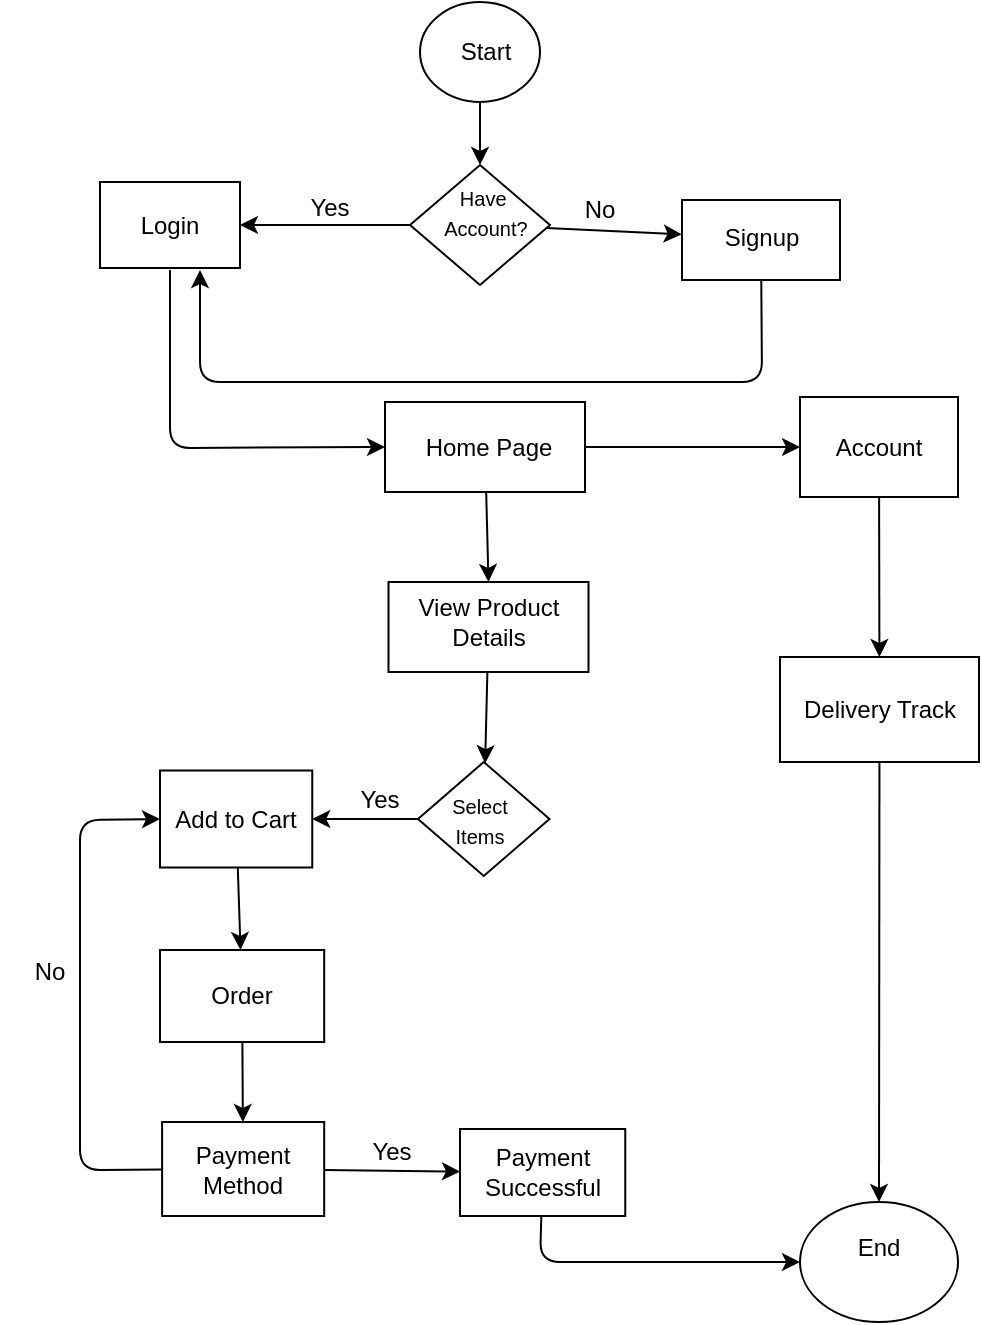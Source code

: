 <mxfile>
    <diagram id="6lUTx84YivqdOqJBPVTk" name="Page-1">
        <mxGraphModel dx="1073" dy="831" grid="0" gridSize="10" guides="1" tooltips="1" connect="1" arrows="1" fold="1" page="1" pageScale="1" pageWidth="850" pageHeight="1100" background="#FFFFFF" math="0" shadow="0">
            <root>
                <mxCell id="0"/>
                <mxCell id="1" parent="0"/>
                <mxCell id="56" style="edgeStyle=none;html=1;entryX=0.5;entryY=0;entryDx=0;entryDy=0;" edge="1" parent="1" source="2" target="55">
                    <mxGeometry relative="1" as="geometry"/>
                </mxCell>
                <mxCell id="2" value="" style="ellipse;whiteSpace=wrap;html=1;" parent="1" vertex="1">
                    <mxGeometry x="360" y="10" width="60" height="50" as="geometry"/>
                </mxCell>
                <mxCell id="3" value="" style="rounded=0;whiteSpace=wrap;html=1;" parent="1" vertex="1">
                    <mxGeometry x="200" y="100" width="70" height="43" as="geometry"/>
                </mxCell>
                <mxCell id="72" style="edgeStyle=none;html=1;entryX=0.5;entryY=0;entryDx=0;entryDy=0;" edge="1" parent="1" source="4" target="73">
                    <mxGeometry relative="1" as="geometry">
                        <mxPoint x="396" y="290" as="targetPoint"/>
                    </mxGeometry>
                </mxCell>
                <mxCell id="90" value="" style="edgeStyle=none;html=1;" edge="1" parent="1" source="4" target="89">
                    <mxGeometry relative="1" as="geometry"/>
                </mxCell>
                <mxCell id="4" value="" style="rounded=0;whiteSpace=wrap;html=1;" parent="1" vertex="1">
                    <mxGeometry x="342.5" y="210" width="100" height="45" as="geometry"/>
                </mxCell>
                <mxCell id="10" value="Start" style="text;html=1;align=center;verticalAlign=middle;whiteSpace=wrap;rounded=0;" parent="1" vertex="1">
                    <mxGeometry x="362.5" y="20" width="60" height="30" as="geometry"/>
                </mxCell>
                <mxCell id="67" style="edgeStyle=none;html=1;entryX=0;entryY=0.5;entryDx=0;entryDy=0;" edge="1" parent="1" source="11" target="4">
                    <mxGeometry relative="1" as="geometry">
                        <Array as="points">
                            <mxPoint x="235" y="233"/>
                        </Array>
                    </mxGeometry>
                </mxCell>
                <mxCell id="11" value="Login&lt;div&gt;&lt;br&gt;&lt;/div&gt;" style="text;html=1;align=center;verticalAlign=middle;whiteSpace=wrap;rounded=0;" parent="1" vertex="1">
                    <mxGeometry x="205" y="114" width="60" height="30" as="geometry"/>
                </mxCell>
                <mxCell id="70" style="edgeStyle=none;html=1;entryX=0.75;entryY=1;entryDx=0;entryDy=0;" edge="1" parent="1" source="50" target="11">
                    <mxGeometry relative="1" as="geometry">
                        <Array as="points">
                            <mxPoint x="531" y="200"/>
                            <mxPoint x="250" y="200"/>
                        </Array>
                    </mxGeometry>
                </mxCell>
                <mxCell id="50" value="" style="rounded=0;whiteSpace=wrap;html=1;" vertex="1" parent="1">
                    <mxGeometry x="491" y="109" width="79" height="40" as="geometry"/>
                </mxCell>
                <mxCell id="51" value="&lt;div&gt;Signup&lt;/div&gt;" style="text;html=1;align=center;verticalAlign=middle;whiteSpace=wrap;rounded=0;" vertex="1" parent="1">
                    <mxGeometry x="500.5" y="113" width="60" height="30" as="geometry"/>
                </mxCell>
                <mxCell id="57" style="edgeStyle=none;html=1;entryX=1;entryY=0.5;entryDx=0;entryDy=0;" edge="1" parent="1" source="55" target="3">
                    <mxGeometry relative="1" as="geometry"/>
                </mxCell>
                <mxCell id="59" style="edgeStyle=none;html=1;entryX=-0.002;entryY=0.429;entryDx=0;entryDy=0;entryPerimeter=0;" edge="1" parent="1" source="55" target="50">
                    <mxGeometry relative="1" as="geometry"/>
                </mxCell>
                <mxCell id="55" value="" style="rhombus;whiteSpace=wrap;html=1;" vertex="1" parent="1">
                    <mxGeometry x="355" y="91.5" width="70" height="60" as="geometry"/>
                </mxCell>
                <mxCell id="60" value="&lt;div&gt;&lt;font style=&quot;font-size: 10px;&quot;&gt;Have&amp;nbsp;&lt;br&gt;Account?&lt;/font&gt;&lt;/div&gt;" style="text;html=1;align=center;verticalAlign=middle;whiteSpace=wrap;rounded=0;" vertex="1" parent="1">
                    <mxGeometry x="362.5" y="100" width="60" height="30" as="geometry"/>
                </mxCell>
                <mxCell id="61" value="&lt;div&gt;Home Page&lt;/div&gt;" style="text;html=1;align=center;verticalAlign=middle;whiteSpace=wrap;rounded=0;" vertex="1" parent="1">
                    <mxGeometry x="358" y="217.5" width="72.5" height="30" as="geometry"/>
                </mxCell>
                <mxCell id="63" value="&lt;div&gt;Yes&lt;/div&gt;" style="text;html=1;align=center;verticalAlign=middle;whiteSpace=wrap;rounded=0;" vertex="1" parent="1">
                    <mxGeometry x="275" y="98" width="80" height="30" as="geometry"/>
                </mxCell>
                <mxCell id="64" value="No" style="text;html=1;align=center;verticalAlign=middle;whiteSpace=wrap;rounded=0;" vertex="1" parent="1">
                    <mxGeometry x="425" y="109" width="50" height="10.5" as="geometry"/>
                </mxCell>
                <mxCell id="77" style="edgeStyle=none;html=1;" edge="1" parent="1" source="73" target="75">
                    <mxGeometry relative="1" as="geometry"/>
                </mxCell>
                <mxCell id="73" value="" style="rounded=0;whiteSpace=wrap;html=1;" vertex="1" parent="1">
                    <mxGeometry x="344.25" y="300" width="100" height="45" as="geometry"/>
                </mxCell>
                <mxCell id="74" value="&lt;div&gt;View Product Details&lt;/div&gt;" style="text;html=1;align=center;verticalAlign=middle;whiteSpace=wrap;rounded=0;" vertex="1" parent="1">
                    <mxGeometry x="358" y="305" width="72.5" height="30" as="geometry"/>
                </mxCell>
                <mxCell id="80" value="" style="edgeStyle=none;html=1;" edge="1" parent="1" source="75" target="79">
                    <mxGeometry relative="1" as="geometry"/>
                </mxCell>
                <mxCell id="75" value="" style="rhombus;whiteSpace=wrap;html=1;" vertex="1" parent="1">
                    <mxGeometry x="359" y="390" width="65.75" height="57" as="geometry"/>
                </mxCell>
                <mxCell id="76" value="&lt;div&gt;&lt;font style=&quot;font-size: 10px;&quot;&gt;Select Items&lt;/font&gt;&lt;/div&gt;" style="text;html=1;align=center;verticalAlign=middle;whiteSpace=wrap;rounded=0;" vertex="1" parent="1">
                    <mxGeometry x="366.88" y="410.25" width="46.25" height="16.5" as="geometry"/>
                </mxCell>
                <mxCell id="82" value="" style="edgeStyle=none;html=1;" edge="1" parent="1" source="79" target="81">
                    <mxGeometry relative="1" as="geometry"/>
                </mxCell>
                <mxCell id="79" value="Add to Cart" style="whiteSpace=wrap;html=1;" vertex="1" parent="1">
                    <mxGeometry x="230" y="394.25" width="76.13" height="48.5" as="geometry"/>
                </mxCell>
                <mxCell id="84" value="" style="edgeStyle=none;html=1;" edge="1" parent="1" source="81" target="83">
                    <mxGeometry relative="1" as="geometry"/>
                </mxCell>
                <mxCell id="81" value="Order" style="whiteSpace=wrap;html=1;" vertex="1" parent="1">
                    <mxGeometry x="230" y="484" width="82.1" height="46" as="geometry"/>
                </mxCell>
                <mxCell id="85" style="edgeStyle=none;html=1;entryX=0;entryY=0.5;entryDx=0;entryDy=0;" edge="1" parent="1" source="83" target="79">
                    <mxGeometry relative="1" as="geometry">
                        <Array as="points">
                            <mxPoint x="190" y="594"/>
                            <mxPoint x="190" y="419"/>
                        </Array>
                    </mxGeometry>
                </mxCell>
                <mxCell id="88" value="" style="edgeStyle=none;html=1;" edge="1" parent="1" source="83" target="87">
                    <mxGeometry relative="1" as="geometry"/>
                </mxCell>
                <mxCell id="83" value="Payment Method" style="whiteSpace=wrap;html=1;" vertex="1" parent="1">
                    <mxGeometry x="231.05" y="570" width="81.05" height="47" as="geometry"/>
                </mxCell>
                <mxCell id="86" value="No" style="text;html=1;align=center;verticalAlign=middle;whiteSpace=wrap;rounded=0;" vertex="1" parent="1">
                    <mxGeometry x="150" y="490" width="50" height="10.5" as="geometry"/>
                </mxCell>
                <mxCell id="95" style="edgeStyle=none;html=1;entryX=0;entryY=0.5;entryDx=0;entryDy=0;" edge="1" parent="1" source="87" target="93">
                    <mxGeometry relative="1" as="geometry">
                        <Array as="points">
                            <mxPoint x="420" y="640"/>
                        </Array>
                    </mxGeometry>
                </mxCell>
                <mxCell id="87" value="Payment Successful" style="whiteSpace=wrap;html=1;" vertex="1" parent="1">
                    <mxGeometry x="380" y="573.5" width="82.63" height="43.5" as="geometry"/>
                </mxCell>
                <mxCell id="92" value="" style="edgeStyle=none;html=1;" edge="1" parent="1" source="89" target="91">
                    <mxGeometry relative="1" as="geometry"/>
                </mxCell>
                <mxCell id="89" value="Account" style="whiteSpace=wrap;html=1;rounded=0;" vertex="1" parent="1">
                    <mxGeometry x="550" y="207.5" width="79" height="50" as="geometry"/>
                </mxCell>
                <mxCell id="94" value="" style="edgeStyle=none;html=1;" edge="1" parent="1" source="91" target="93">
                    <mxGeometry relative="1" as="geometry"/>
                </mxCell>
                <mxCell id="91" value="Delivery Track" style="whiteSpace=wrap;html=1;rounded=0;" vertex="1" parent="1">
                    <mxGeometry x="540" y="337.5" width="99.5" height="52.5" as="geometry"/>
                </mxCell>
                <mxCell id="93" value="End&lt;div&gt;&lt;br&gt;&lt;/div&gt;" style="ellipse;whiteSpace=wrap;html=1;rounded=0;" vertex="1" parent="1">
                    <mxGeometry x="550" y="610" width="79" height="60" as="geometry"/>
                </mxCell>
                <mxCell id="96" value="&lt;div&gt;Yes&lt;/div&gt;" style="text;html=1;align=center;verticalAlign=middle;whiteSpace=wrap;rounded=0;" vertex="1" parent="1">
                    <mxGeometry x="300" y="394.25" width="80" height="30" as="geometry"/>
                </mxCell>
                <mxCell id="97" value="&lt;div&gt;Yes&lt;/div&gt;" style="text;html=1;align=center;verticalAlign=middle;whiteSpace=wrap;rounded=0;" vertex="1" parent="1">
                    <mxGeometry x="306.13" y="570" width="80" height="30" as="geometry"/>
                </mxCell>
            </root>
        </mxGraphModel>
    </diagram>
</mxfile>